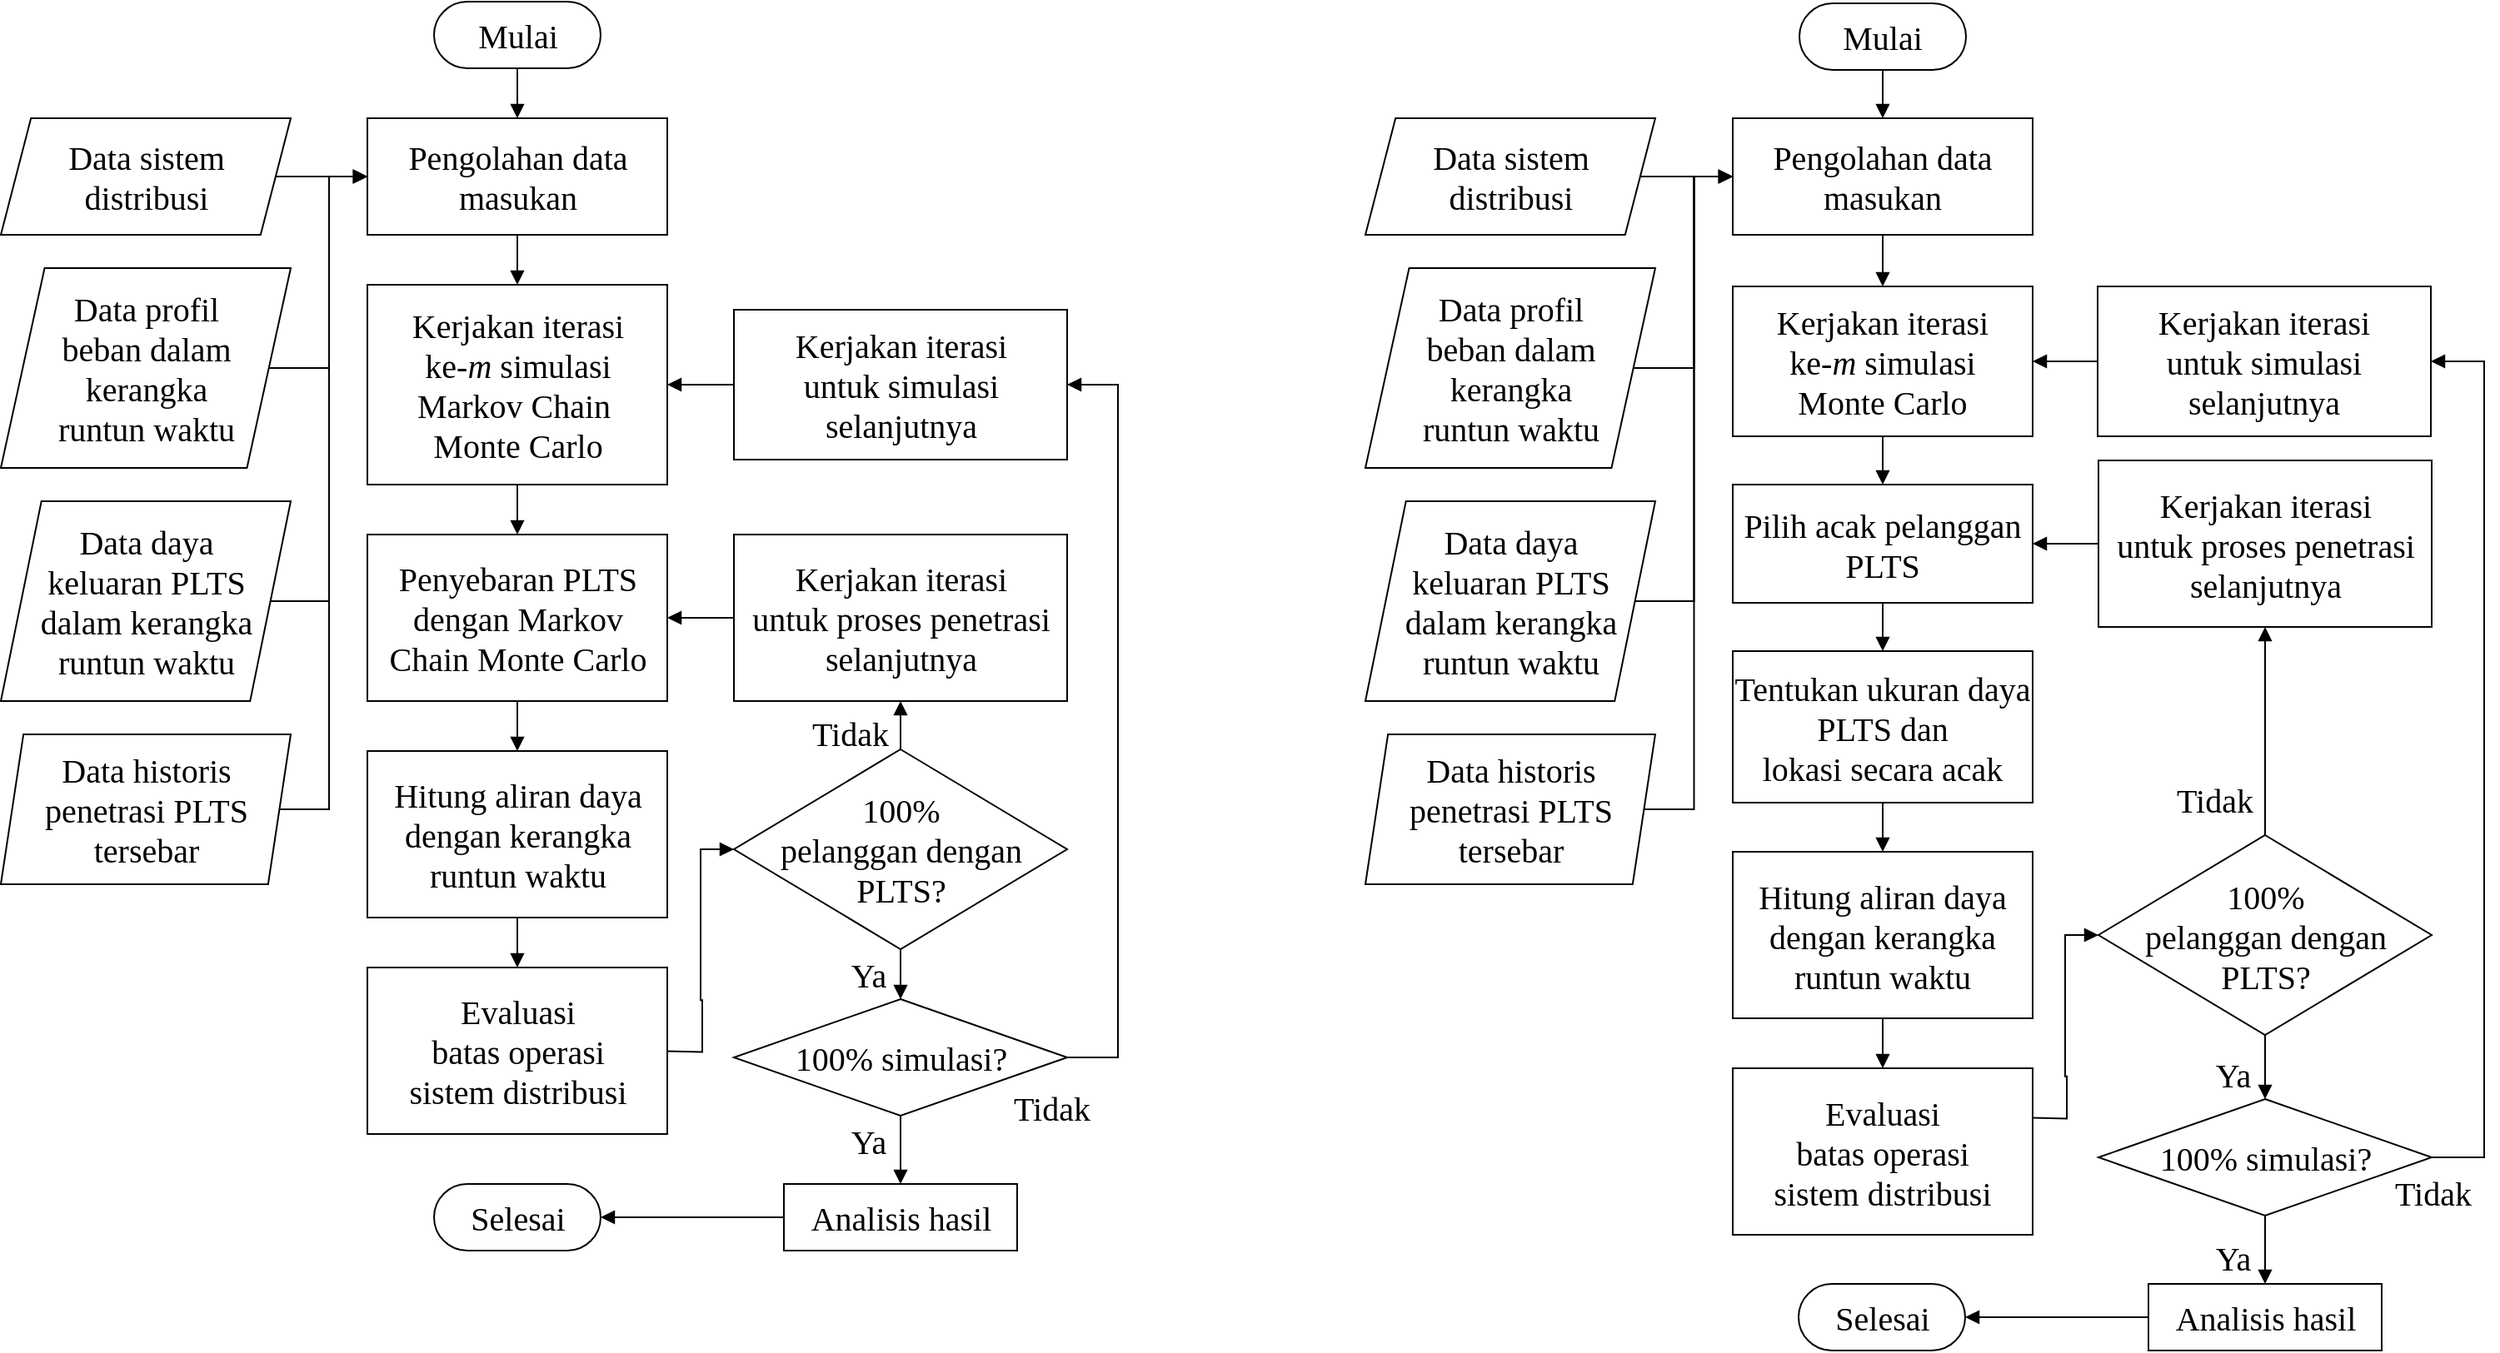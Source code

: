 <mxfile version="12.3.2" type="device" pages="1"><diagram id="RzUcazifK0P76_JWVGrr" name="Page-1"><mxGraphModel dx="2158" dy="894" grid="1" gridSize="10" guides="1" tooltips="1" connect="1" arrows="1" fold="1" page="1" pageScale="1" pageWidth="827" pageHeight="1169" math="0" shadow="0"><root><mxCell id="0"/><mxCell id="1" parent="0"/><mxCell id="_XPoxFlTdei7pVSEZjpx-5" style="edgeStyle=orthogonalEdgeStyle;rounded=0;orthogonalLoop=1;jettySize=auto;html=1;entryX=0.5;entryY=0;entryDx=0;entryDy=0;strokeWidth=1;fontFamily=Times New Roman;fontSize=12;endArrow=block;endFill=1;" parent="1" source="87Au6dyF0l1PyZQD8KVh-159" target="87Au6dyF0l1PyZQD8KVh-161" edge="1"><mxGeometry relative="1" as="geometry"/></mxCell><mxCell id="87Au6dyF0l1PyZQD8KVh-159" value="Kerjakan iterasi&lt;br&gt;ke-&lt;i&gt;m&lt;/i&gt;&amp;nbsp;simulasi Markov Chain&amp;nbsp; Monte Carlo" style="rounded=0;whiteSpace=wrap;html=1;strokeColor=#000000;strokeWidth=1;fillColor=#FFFFFF;fontFamily=Times New Roman;fontSize=20;align=center;" parent="1" vertex="1"><mxGeometry x="-520.5" y="969" width="180" height="120" as="geometry"/></mxCell><mxCell id="_XPoxFlTdei7pVSEZjpx-7" style="edgeStyle=orthogonalEdgeStyle;rounded=0;orthogonalLoop=1;jettySize=auto;html=1;entryX=0.5;entryY=0;entryDx=0;entryDy=0;endArrow=block;endFill=1;strokeWidth=1;fontFamily=Times New Roman;fontSize=12;" parent="1" source="87Au6dyF0l1PyZQD8KVh-161" target="87Au6dyF0l1PyZQD8KVh-167" edge="1"><mxGeometry relative="1" as="geometry"/></mxCell><mxCell id="87Au6dyF0l1PyZQD8KVh-161" value="Penyebaran PLTS dengan Markov Chain&amp;nbsp;Monte Carlo" style="rounded=0;whiteSpace=wrap;html=1;strokeColor=#000000;strokeWidth=1;fillColor=#FFFFFF;fontFamily=Times New Roman;fontSize=20;align=center;" parent="1" vertex="1"><mxGeometry x="-520.5" y="1119" width="180" height="100" as="geometry"/></mxCell><mxCell id="_XPoxFlTdei7pVSEZjpx-27" style="edgeStyle=orthogonalEdgeStyle;rounded=0;orthogonalLoop=1;jettySize=auto;html=1;entryX=0.5;entryY=0;entryDx=0;entryDy=0;endArrow=block;endFill=1;strokeWidth=1;fontFamily=Times New Roman;fontSize=12;" parent="1" source="87Au6dyF0l1PyZQD8KVh-167" target="87Au6dyF0l1PyZQD8KVh-175" edge="1"><mxGeometry relative="1" as="geometry"/></mxCell><mxCell id="87Au6dyF0l1PyZQD8KVh-167" value="Hitung aliran daya dengan kerangka runtun waktu" style="rounded=0;whiteSpace=wrap;html=1;strokeColor=#000000;strokeWidth=1;fillColor=#FFFFFF;fontFamily=Times New Roman;fontSize=20;align=center;" parent="1" vertex="1"><mxGeometry x="-520.5" y="1249" width="180" height="100" as="geometry"/></mxCell><mxCell id="_XPoxFlTdei7pVSEZjpx-22" style="edgeStyle=orthogonalEdgeStyle;rounded=0;orthogonalLoop=1;jettySize=auto;html=1;entryX=0;entryY=0.5;entryDx=0;entryDy=0;endArrow=block;endFill=1;strokeWidth=1;fontFamily=Times New Roman;fontSize=12;" parent="1" source="87Au6dyF0l1PyZQD8KVh-169" target="_XPoxFlTdei7pVSEZjpx-14" edge="1"><mxGeometry relative="1" as="geometry"/></mxCell><mxCell id="87Au6dyF0l1PyZQD8KVh-169" value="Data sistem&lt;br&gt;distribusi" style="shape=parallelogram;perimeter=parallelogramPerimeter;whiteSpace=wrap;html=1;strokeColor=#000000;strokeWidth=1;fillColor=#FFFFFF;fontFamily=Times New Roman;fontSize=20;align=center;size=0.104;" parent="1" vertex="1"><mxGeometry x="-740.5" y="869" width="174" height="70" as="geometry"/></mxCell><mxCell id="_XPoxFlTdei7pVSEZjpx-19" style="edgeStyle=orthogonalEdgeStyle;rounded=0;orthogonalLoop=1;jettySize=auto;html=1;entryX=0;entryY=0.5;entryDx=0;entryDy=0;endArrow=block;endFill=1;strokeWidth=1;fontFamily=Times New Roman;fontSize=12;" parent="1" source="87Au6dyF0l1PyZQD8KVh-171" target="_XPoxFlTdei7pVSEZjpx-14" edge="1"><mxGeometry relative="1" as="geometry"/></mxCell><mxCell id="87Au6dyF0l1PyZQD8KVh-171" value="Data profil&lt;br&gt;beban dalam kerangka&lt;br&gt;runtun waktu" style="shape=parallelogram;perimeter=parallelogramPerimeter;whiteSpace=wrap;html=1;strokeColor=#000000;strokeWidth=1;fillColor=#FFFFFF;fontFamily=Times New Roman;fontSize=20;align=center;size=0.151;" parent="1" vertex="1"><mxGeometry x="-740.5" y="959" width="174" height="120" as="geometry"/></mxCell><mxCell id="_XPoxFlTdei7pVSEZjpx-18" style="edgeStyle=orthogonalEdgeStyle;rounded=0;orthogonalLoop=1;jettySize=auto;html=1;entryX=0;entryY=0.5;entryDx=0;entryDy=0;endArrow=block;endFill=1;strokeWidth=1;fontFamily=Times New Roman;fontSize=12;" parent="1" source="87Au6dyF0l1PyZQD8KVh-173" target="_XPoxFlTdei7pVSEZjpx-14" edge="1"><mxGeometry relative="1" as="geometry"/></mxCell><mxCell id="87Au6dyF0l1PyZQD8KVh-173" value="Data daya &lt;br&gt;keluaran PLTS&lt;br&gt;dalam kerangka&lt;br&gt;runtun waktu" style="shape=parallelogram;perimeter=parallelogramPerimeter;whiteSpace=wrap;html=1;strokeColor=#000000;strokeWidth=1;fillColor=#FFFFFF;fontFamily=Times New Roman;fontSize=20;align=center;size=0.14;" parent="1" vertex="1"><mxGeometry x="-740.5" y="1099" width="174" height="120" as="geometry"/></mxCell><mxCell id="_XPoxFlTdei7pVSEZjpx-9" style="edgeStyle=orthogonalEdgeStyle;rounded=0;orthogonalLoop=1;jettySize=auto;html=1;entryX=0;entryY=0.5;entryDx=0;entryDy=0;endArrow=block;endFill=1;strokeWidth=1;fontFamily=Times New Roman;fontSize=12;" parent="1" target="87Au6dyF0l1PyZQD8KVh-182" edge="1"><mxGeometry relative="1" as="geometry"><mxPoint x="-340.5" y="1429.286" as="sourcePoint"/></mxGeometry></mxCell><mxCell id="87Au6dyF0l1PyZQD8KVh-175" value="Evaluasi&lt;br&gt;batas operasi&lt;br&gt;sistem distribusi" style="rounded=0;whiteSpace=wrap;html=1;strokeColor=#000000;strokeWidth=1;fillColor=#FFFFFF;fontFamily=Times New Roman;fontSize=20;align=center;" parent="1" vertex="1"><mxGeometry x="-520.5" y="1379" width="180" height="100" as="geometry"/></mxCell><mxCell id="_XPoxFlTdei7pVSEZjpx-73" style="edgeStyle=orthogonalEdgeStyle;rounded=0;orthogonalLoop=1;jettySize=auto;html=1;entryX=1;entryY=0.5;entryDx=0;entryDy=0;endArrow=block;endFill=1;strokeWidth=1;fontFamily=Times New Roman;fontSize=12;" parent="1" source="87Au6dyF0l1PyZQD8KVh-177" target="87Au6dyF0l1PyZQD8KVh-159" edge="1"><mxGeometry relative="1" as="geometry"/></mxCell><mxCell id="87Au6dyF0l1PyZQD8KVh-177" value="Kerjakan iterasi&lt;br&gt;untuk simulasi&lt;br&gt;selanjutnya" style="rounded=0;whiteSpace=wrap;html=1;strokeColor=#000000;strokeWidth=1;fillColor=#FFFFFF;fontFamily=Times New Roman;fontSize=20;align=center;" parent="1" vertex="1"><mxGeometry x="-300.5" y="984" width="200" height="90" as="geometry"/></mxCell><mxCell id="_XPoxFlTdei7pVSEZjpx-28" style="edgeStyle=orthogonalEdgeStyle;rounded=0;orthogonalLoop=1;jettySize=auto;html=1;entryX=1;entryY=0.5;entryDx=0;entryDy=0;endArrow=block;endFill=1;strokeWidth=1;fontFamily=Times New Roman;fontSize=12;" parent="1" source="87Au6dyF0l1PyZQD8KVh-179" target="87Au6dyF0l1PyZQD8KVh-161" edge="1"><mxGeometry relative="1" as="geometry"/></mxCell><mxCell id="87Au6dyF0l1PyZQD8KVh-179" value="Kerjakan iterasi&lt;br&gt;untuk proses penetrasi selanjutnya" style="rounded=0;whiteSpace=wrap;html=1;strokeColor=#000000;strokeWidth=1;fillColor=#FFFFFF;fontFamily=Times New Roman;fontSize=20;align=center;" parent="1" vertex="1"><mxGeometry x="-300.5" y="1119" width="200" height="100" as="geometry"/></mxCell><mxCell id="87Au6dyF0l1PyZQD8KVh-180" value="" style="edgeStyle=orthogonalEdgeStyle;rounded=0;orthogonalLoop=1;jettySize=auto;html=1;endArrow=block;endFill=1;strokeColor=#000000;strokeWidth=1;fillColor=#00CCCC;fontFamily=Times New Roman;fontSize=20;" parent="1" source="87Au6dyF0l1PyZQD8KVh-182" target="87Au6dyF0l1PyZQD8KVh-179" edge="1"><mxGeometry relative="1" as="geometry"/></mxCell><mxCell id="87Au6dyF0l1PyZQD8KVh-181" value="" style="edgeStyle=orthogonalEdgeStyle;rounded=0;orthogonalLoop=1;jettySize=auto;html=1;endArrow=block;endFill=1;strokeColor=#000000;strokeWidth=1;fillColor=#00CCCC;fontFamily=Times New Roman;fontSize=20;" parent="1" source="87Au6dyF0l1PyZQD8KVh-182" target="87Au6dyF0l1PyZQD8KVh-185" edge="1"><mxGeometry relative="1" as="geometry"/></mxCell><mxCell id="87Au6dyF0l1PyZQD8KVh-182" value="100%&lt;br&gt;pelanggan dengan PLTS?" style="rhombus;whiteSpace=wrap;html=1;strokeColor=#000000;strokeWidth=1;fillColor=#FFFFFF;fontFamily=Times New Roman;fontSize=20;align=center;" parent="1" vertex="1"><mxGeometry x="-300.5" y="1248" width="200" height="120" as="geometry"/></mxCell><mxCell id="_XPoxFlTdei7pVSEZjpx-23" style="edgeStyle=orthogonalEdgeStyle;rounded=0;orthogonalLoop=1;jettySize=auto;html=1;endArrow=block;endFill=1;strokeWidth=1;fontFamily=Times New Roman;fontSize=12;" parent="1" source="87Au6dyF0l1PyZQD8KVh-185" target="87Au6dyF0l1PyZQD8KVh-188" edge="1"><mxGeometry relative="1" as="geometry"/></mxCell><mxCell id="_XPoxFlTdei7pVSEZjpx-71" style="edgeStyle=orthogonalEdgeStyle;rounded=0;orthogonalLoop=1;jettySize=auto;html=1;entryX=1;entryY=0.5;entryDx=0;entryDy=0;endArrow=block;endFill=1;strokeWidth=1;fontFamily=Times New Roman;fontSize=12;" parent="1" source="87Au6dyF0l1PyZQD8KVh-185" target="87Au6dyF0l1PyZQD8KVh-177" edge="1"><mxGeometry relative="1" as="geometry"><Array as="points"><mxPoint x="-70" y="1433"/><mxPoint x="-70" y="1029"/></Array></mxGeometry></mxCell><mxCell id="87Au6dyF0l1PyZQD8KVh-185" value="100% simulasi?" style="rhombus;whiteSpace=wrap;html=1;strokeColor=#000000;strokeWidth=1;fillColor=#FFFFFF;fontFamily=Times New Roman;fontSize=20;align=center;" parent="1" vertex="1"><mxGeometry x="-300.5" y="1398" width="200" height="70" as="geometry"/></mxCell><mxCell id="ApgZQcNr8wpXJU-wiXLC-18" value="" style="edgeStyle=orthogonalEdgeStyle;rounded=0;orthogonalLoop=1;jettySize=auto;html=1;endArrow=block;endFill=1;strokeWidth=1;fontFamily=Times New Roman;entryX=1;entryY=0.5;entryDx=0;entryDy=0;" parent="1" source="87Au6dyF0l1PyZQD8KVh-188" target="_XPoxFlTdei7pVSEZjpx-4" edge="1"><mxGeometry relative="1" as="geometry"><mxPoint x="-261" y="1514" as="targetPoint"/></mxGeometry></mxCell><mxCell id="87Au6dyF0l1PyZQD8KVh-188" value="Analisis hasil" style="rounded=0;whiteSpace=wrap;html=1;strokeColor=#000000;strokeWidth=1;fillColor=#FFFFFF;fontFamily=Times New Roman;fontSize=20;align=center;" parent="1" vertex="1"><mxGeometry x="-270.5" y="1509" width="140" height="40" as="geometry"/></mxCell><mxCell id="87Au6dyF0l1PyZQD8KVh-189" value="Tidak" style="text;html=1;align=center;verticalAlign=middle;resizable=0;points=[];;autosize=1;fontSize=20;fontFamily=Times New Roman;strokeWidth=1;" parent="1" vertex="1"><mxGeometry x="-261.5" y="1223" width="60" height="30" as="geometry"/></mxCell><mxCell id="87Au6dyF0l1PyZQD8KVh-190" value="Tidak" style="text;html=1;align=center;verticalAlign=middle;resizable=0;points=[];;autosize=1;fontSize=20;fontFamily=Times New Roman;strokeWidth=1;" parent="1" vertex="1"><mxGeometry x="-140.5" y="1448" width="60" height="30" as="geometry"/></mxCell><mxCell id="87Au6dyF0l1PyZQD8KVh-191" value="Ya" style="text;html=1;align=center;verticalAlign=middle;resizable=0;points=[];;autosize=1;fontSize=20;fontFamily=Times New Roman;strokeWidth=1;" parent="1" vertex="1"><mxGeometry x="-240.5" y="1368" width="40" height="30" as="geometry"/></mxCell><mxCell id="87Au6dyF0l1PyZQD8KVh-192" value="Ya" style="text;html=1;align=center;verticalAlign=middle;resizable=0;points=[];;autosize=1;fontSize=20;fontFamily=Times New Roman;strokeWidth=1;" parent="1" vertex="1"><mxGeometry x="-240.5" y="1468" width="40" height="30" as="geometry"/></mxCell><mxCell id="_XPoxFlTdei7pVSEZjpx-21" style="edgeStyle=orthogonalEdgeStyle;rounded=0;orthogonalLoop=1;jettySize=auto;html=1;entryX=0.5;entryY=0;entryDx=0;entryDy=0;endArrow=block;endFill=1;strokeWidth=1;fontFamily=Times New Roman;fontSize=12;" parent="1" source="_XPoxFlTdei7pVSEZjpx-1" target="_XPoxFlTdei7pVSEZjpx-14" edge="1"><mxGeometry relative="1" as="geometry"/></mxCell><mxCell id="_XPoxFlTdei7pVSEZjpx-1" value="Mulai" style="rounded=1;whiteSpace=wrap;html=1;arcSize=50;fontFamily=Times New Roman;fontSize=20;strokeWidth=1;" parent="1" vertex="1"><mxGeometry x="-480.5" y="799" width="100" height="40" as="geometry"/></mxCell><mxCell id="_XPoxFlTdei7pVSEZjpx-4" value="Selesai" style="rounded=1;whiteSpace=wrap;html=1;arcSize=50;fontFamily=Times New Roman;fontSize=20;strokeWidth=1;" parent="1" vertex="1"><mxGeometry x="-480.5" y="1509" width="100" height="40" as="geometry"/></mxCell><mxCell id="_XPoxFlTdei7pVSEZjpx-15" style="edgeStyle=orthogonalEdgeStyle;rounded=0;orthogonalLoop=1;jettySize=auto;html=1;entryX=0.5;entryY=0;entryDx=0;entryDy=0;endArrow=block;endFill=1;strokeWidth=1;fontFamily=Times New Roman;fontSize=12;" parent="1" source="_XPoxFlTdei7pVSEZjpx-14" target="87Au6dyF0l1PyZQD8KVh-159" edge="1"><mxGeometry relative="1" as="geometry"/></mxCell><mxCell id="_XPoxFlTdei7pVSEZjpx-14" value="Pengolahan data masukan" style="rounded=0;whiteSpace=wrap;html=1;strokeColor=#000000;strokeWidth=1;fillColor=#FFFFFF;fontFamily=Times New Roman;fontSize=20;align=center;" parent="1" vertex="1"><mxGeometry x="-520.5" y="869" width="180" height="70" as="geometry"/></mxCell><mxCell id="_XPoxFlTdei7pVSEZjpx-17" style="edgeStyle=orthogonalEdgeStyle;rounded=0;orthogonalLoop=1;jettySize=auto;html=1;entryX=0;entryY=0.5;entryDx=0;entryDy=0;endArrow=block;endFill=1;strokeWidth=1;fontFamily=Times New Roman;fontSize=12;" parent="1" source="_XPoxFlTdei7pVSEZjpx-16" target="_XPoxFlTdei7pVSEZjpx-14" edge="1"><mxGeometry relative="1" as="geometry"/></mxCell><mxCell id="_XPoxFlTdei7pVSEZjpx-16" value="Data historis&lt;br&gt;penetrasi PLTS&lt;br&gt;tersebar" style="shape=parallelogram;perimeter=parallelogramPerimeter;whiteSpace=wrap;html=1;strokeColor=#000000;strokeWidth=1;fillColor=#FFFFFF;fontFamily=Times New Roman;fontSize=20;align=center;size=0.078;" parent="1" vertex="1"><mxGeometry x="-740.5" y="1239" width="174" height="90" as="geometry"/></mxCell><mxCell id="_XPoxFlTdei7pVSEZjpx-29" style="edgeStyle=orthogonalEdgeStyle;rounded=0;orthogonalLoop=1;jettySize=auto;html=1;entryX=0.5;entryY=0;entryDx=0;entryDy=0;strokeWidth=1;fontFamily=Times New Roman;fontSize=12;endArrow=block;endFill=1;" parent="1" source="_XPoxFlTdei7pVSEZjpx-30" target="_XPoxFlTdei7pVSEZjpx-32" edge="1"><mxGeometry relative="1" as="geometry"/></mxCell><mxCell id="_XPoxFlTdei7pVSEZjpx-30" value="Kerjakan iterasi&lt;br&gt;ke-&lt;i&gt;m&lt;/i&gt;&amp;nbsp;simulasi&lt;br&gt;Monte Carlo" style="rounded=0;whiteSpace=wrap;html=1;strokeColor=#000000;strokeWidth=1;fillColor=#FFFFFF;fontFamily=Times New Roman;fontSize=20;align=center;" parent="1" vertex="1"><mxGeometry x="299" y="970" width="180" height="90" as="geometry"/></mxCell><mxCell id="_XPoxFlTdei7pVSEZjpx-67" style="edgeStyle=orthogonalEdgeStyle;rounded=0;orthogonalLoop=1;jettySize=auto;html=1;entryX=0.5;entryY=0;entryDx=0;entryDy=0;endArrow=block;endFill=1;strokeWidth=1;fontFamily=Times New Roman;fontSize=12;" parent="1" source="_XPoxFlTdei7pVSEZjpx-32" target="_XPoxFlTdei7pVSEZjpx-66" edge="1"><mxGeometry relative="1" as="geometry"/></mxCell><mxCell id="_XPoxFlTdei7pVSEZjpx-32" value="Pilih acak pelanggan PLTS" style="rounded=0;whiteSpace=wrap;html=1;strokeColor=#000000;strokeWidth=1;fillColor=#FFFFFF;fontFamily=Times New Roman;fontSize=20;align=center;" parent="1" vertex="1"><mxGeometry x="299" y="1089" width="180" height="71" as="geometry"/></mxCell><mxCell id="_XPoxFlTdei7pVSEZjpx-33" style="edgeStyle=orthogonalEdgeStyle;rounded=0;orthogonalLoop=1;jettySize=auto;html=1;entryX=0.5;entryY=0;entryDx=0;entryDy=0;endArrow=block;endFill=1;strokeWidth=1;fontFamily=Times New Roman;fontSize=12;" parent="1" source="_XPoxFlTdei7pVSEZjpx-34" target="_XPoxFlTdei7pVSEZjpx-42" edge="1"><mxGeometry relative="1" as="geometry"/></mxCell><mxCell id="_XPoxFlTdei7pVSEZjpx-34" value="Hitung aliran daya dengan kerangka runtun waktu" style="rounded=0;whiteSpace=wrap;html=1;strokeColor=#000000;strokeWidth=1;fillColor=#FFFFFF;fontFamily=Times New Roman;fontSize=20;align=center;" parent="1" vertex="1"><mxGeometry x="299" y="1309.5" width="180" height="100" as="geometry"/></mxCell><mxCell id="_XPoxFlTdei7pVSEZjpx-35" style="edgeStyle=orthogonalEdgeStyle;rounded=0;orthogonalLoop=1;jettySize=auto;html=1;entryX=0;entryY=0.5;entryDx=0;entryDy=0;endArrow=block;endFill=1;strokeWidth=1;fontFamily=Times New Roman;fontSize=12;" parent="1" source="_XPoxFlTdei7pVSEZjpx-36" target="_XPoxFlTdei7pVSEZjpx-63" edge="1"><mxGeometry relative="1" as="geometry"/></mxCell><mxCell id="_XPoxFlTdei7pVSEZjpx-36" value="Data sistem&lt;br&gt;distribusi" style="shape=parallelogram;perimeter=parallelogramPerimeter;whiteSpace=wrap;html=1;strokeColor=#000000;strokeWidth=1;fillColor=#FFFFFF;fontFamily=Times New Roman;fontSize=20;align=center;size=0.104;" parent="1" vertex="1"><mxGeometry x="78.5" y="869" width="174" height="70" as="geometry"/></mxCell><mxCell id="_XPoxFlTdei7pVSEZjpx-37" style="edgeStyle=orthogonalEdgeStyle;rounded=0;orthogonalLoop=1;jettySize=auto;html=1;entryX=0;entryY=0.5;entryDx=0;entryDy=0;endArrow=block;endFill=1;strokeWidth=1;fontFamily=Times New Roman;fontSize=12;" parent="1" source="_XPoxFlTdei7pVSEZjpx-38" target="_XPoxFlTdei7pVSEZjpx-63" edge="1"><mxGeometry relative="1" as="geometry"/></mxCell><mxCell id="_XPoxFlTdei7pVSEZjpx-38" value="Data profil&lt;br&gt;beban dalam kerangka&lt;br&gt;runtun waktu" style="shape=parallelogram;perimeter=parallelogramPerimeter;whiteSpace=wrap;html=1;strokeColor=#000000;strokeWidth=1;fillColor=#FFFFFF;fontFamily=Times New Roman;fontSize=20;align=center;size=0.151;" parent="1" vertex="1"><mxGeometry x="78.5" y="959" width="174" height="120" as="geometry"/></mxCell><mxCell id="_XPoxFlTdei7pVSEZjpx-39" style="edgeStyle=orthogonalEdgeStyle;rounded=0;orthogonalLoop=1;jettySize=auto;html=1;entryX=0;entryY=0.5;entryDx=0;entryDy=0;endArrow=block;endFill=1;strokeWidth=1;fontFamily=Times New Roman;fontSize=12;" parent="1" source="_XPoxFlTdei7pVSEZjpx-40" target="_XPoxFlTdei7pVSEZjpx-63" edge="1"><mxGeometry relative="1" as="geometry"/></mxCell><mxCell id="_XPoxFlTdei7pVSEZjpx-40" value="Data daya &lt;br&gt;keluaran PLTS&lt;br&gt;dalam kerangka&lt;br&gt;runtun waktu" style="shape=parallelogram;perimeter=parallelogramPerimeter;whiteSpace=wrap;html=1;strokeColor=#000000;strokeWidth=1;fillColor=#FFFFFF;fontFamily=Times New Roman;fontSize=20;align=center;size=0.14;" parent="1" vertex="1"><mxGeometry x="78.5" y="1099" width="174" height="120" as="geometry"/></mxCell><mxCell id="_XPoxFlTdei7pVSEZjpx-41" style="edgeStyle=orthogonalEdgeStyle;rounded=0;orthogonalLoop=1;jettySize=auto;html=1;entryX=0;entryY=0.5;entryDx=0;entryDy=0;endArrow=block;endFill=1;strokeWidth=1;fontFamily=Times New Roman;fontSize=12;" parent="1" target="_XPoxFlTdei7pVSEZjpx-49" edge="1"><mxGeometry relative="1" as="geometry"><mxPoint x="478.5" y="1469.286" as="sourcePoint"/></mxGeometry></mxCell><mxCell id="_XPoxFlTdei7pVSEZjpx-42" value="Evaluasi&lt;br&gt;batas operasi&lt;br&gt;sistem distribusi" style="rounded=0;whiteSpace=wrap;html=1;strokeColor=#000000;strokeWidth=1;fillColor=#FFFFFF;fontFamily=Times New Roman;fontSize=20;align=center;" parent="1" vertex="1"><mxGeometry x="299" y="1439.5" width="180" height="100" as="geometry"/></mxCell><mxCell id="_XPoxFlTdei7pVSEZjpx-76" style="edgeStyle=orthogonalEdgeStyle;rounded=0;orthogonalLoop=1;jettySize=auto;html=1;entryX=1;entryY=0.5;entryDx=0;entryDy=0;endArrow=block;endFill=1;strokeWidth=1;fontFamily=Times New Roman;fontSize=12;" parent="1" source="_XPoxFlTdei7pVSEZjpx-44" target="_XPoxFlTdei7pVSEZjpx-30" edge="1"><mxGeometry relative="1" as="geometry"/></mxCell><mxCell id="_XPoxFlTdei7pVSEZjpx-44" value="Kerjakan iterasi&lt;br&gt;untuk simulasi&lt;br&gt;selanjutnya" style="rounded=0;whiteSpace=wrap;html=1;strokeColor=#000000;strokeWidth=1;fillColor=#FFFFFF;fontFamily=Times New Roman;fontSize=20;align=center;" parent="1" vertex="1"><mxGeometry x="518" y="970" width="200" height="90" as="geometry"/></mxCell><mxCell id="_XPoxFlTdei7pVSEZjpx-72" style="edgeStyle=orthogonalEdgeStyle;rounded=0;orthogonalLoop=1;jettySize=auto;html=1;endArrow=block;endFill=1;strokeWidth=1;fontFamily=Times New Roman;fontSize=12;" parent="1" source="_XPoxFlTdei7pVSEZjpx-46" target="_XPoxFlTdei7pVSEZjpx-32" edge="1"><mxGeometry relative="1" as="geometry"/></mxCell><mxCell id="_XPoxFlTdei7pVSEZjpx-46" value="Kerjakan iterasi&lt;br&gt;untuk proses penetrasi selanjutnya" style="rounded=0;whiteSpace=wrap;html=1;strokeColor=#000000;strokeWidth=1;fillColor=#FFFFFF;fontFamily=Times New Roman;fontSize=20;align=center;" parent="1" vertex="1"><mxGeometry x="518.5" y="1074.5" width="200" height="100" as="geometry"/></mxCell><mxCell id="_XPoxFlTdei7pVSEZjpx-48" value="" style="edgeStyle=orthogonalEdgeStyle;rounded=0;orthogonalLoop=1;jettySize=auto;html=1;endArrow=block;endFill=1;strokeColor=#000000;strokeWidth=1;fillColor=#00CCCC;fontFamily=Times New Roman;fontSize=20;" parent="1" source="_XPoxFlTdei7pVSEZjpx-49" target="_XPoxFlTdei7pVSEZjpx-52" edge="1"><mxGeometry relative="1" as="geometry"/></mxCell><mxCell id="_XPoxFlTdei7pVSEZjpx-69" style="edgeStyle=orthogonalEdgeStyle;rounded=0;orthogonalLoop=1;jettySize=auto;html=1;entryX=0.5;entryY=1;entryDx=0;entryDy=0;endArrow=block;endFill=1;strokeWidth=1;fontFamily=Times New Roman;fontSize=12;" parent="1" source="_XPoxFlTdei7pVSEZjpx-49" target="_XPoxFlTdei7pVSEZjpx-46" edge="1"><mxGeometry relative="1" as="geometry"/></mxCell><mxCell id="_XPoxFlTdei7pVSEZjpx-49" value="100%&lt;br&gt;pelanggan dengan PLTS?" style="rhombus;whiteSpace=wrap;html=1;strokeColor=#000000;strokeWidth=1;fillColor=#FFFFFF;fontFamily=Times New Roman;fontSize=20;align=center;" parent="1" vertex="1"><mxGeometry x="518.5" y="1299.5" width="200" height="120" as="geometry"/></mxCell><mxCell id="_XPoxFlTdei7pVSEZjpx-51" style="edgeStyle=orthogonalEdgeStyle;rounded=0;orthogonalLoop=1;jettySize=auto;html=1;endArrow=block;endFill=1;strokeWidth=1;fontFamily=Times New Roman;fontSize=12;" parent="1" source="_XPoxFlTdei7pVSEZjpx-52" target="_XPoxFlTdei7pVSEZjpx-54" edge="1"><mxGeometry relative="1" as="geometry"/></mxCell><mxCell id="_XPoxFlTdei7pVSEZjpx-75" style="edgeStyle=orthogonalEdgeStyle;rounded=0;orthogonalLoop=1;jettySize=auto;html=1;entryX=1;entryY=0.5;entryDx=0;entryDy=0;endArrow=block;endFill=1;strokeWidth=1;fontFamily=Times New Roman;fontSize=12;" parent="1" source="_XPoxFlTdei7pVSEZjpx-52" target="_XPoxFlTdei7pVSEZjpx-44" edge="1"><mxGeometry relative="1" as="geometry"><Array as="points"><mxPoint x="750" y="1493"/><mxPoint x="750" y="1015"/></Array></mxGeometry></mxCell><mxCell id="_XPoxFlTdei7pVSEZjpx-52" value="100% simulasi?" style="rhombus;whiteSpace=wrap;html=1;strokeColor=#000000;strokeWidth=1;fillColor=#FFFFFF;fontFamily=Times New Roman;fontSize=20;align=center;" parent="1" vertex="1"><mxGeometry x="518.5" y="1458" width="200" height="70" as="geometry"/></mxCell><mxCell id="_XPoxFlTdei7pVSEZjpx-53" value="" style="edgeStyle=orthogonalEdgeStyle;rounded=0;orthogonalLoop=1;jettySize=auto;html=1;endArrow=block;endFill=1;strokeWidth=1;fontFamily=Times New Roman;entryX=1;entryY=0.5;entryDx=0;entryDy=0;" parent="1" source="_XPoxFlTdei7pVSEZjpx-54" target="_XPoxFlTdei7pVSEZjpx-61" edge="1"><mxGeometry relative="1" as="geometry"><mxPoint x="558" y="1544" as="targetPoint"/></mxGeometry></mxCell><mxCell id="_XPoxFlTdei7pVSEZjpx-54" value="Analisis hasil" style="rounded=0;whiteSpace=wrap;html=1;strokeColor=#000000;strokeWidth=1;fillColor=#FFFFFF;fontFamily=Times New Roman;fontSize=20;align=center;" parent="1" vertex="1"><mxGeometry x="548.5" y="1569" width="140" height="40" as="geometry"/></mxCell><mxCell id="_XPoxFlTdei7pVSEZjpx-55" value="Tidak" style="text;html=1;align=center;verticalAlign=middle;resizable=0;points=[];;autosize=1;fontSize=20;fontFamily=Times New Roman;strokeWidth=1;" parent="1" vertex="1"><mxGeometry x="557.5" y="1263" width="60" height="30" as="geometry"/></mxCell><mxCell id="_XPoxFlTdei7pVSEZjpx-56" value="Tidak" style="text;html=1;align=center;verticalAlign=middle;resizable=0;points=[];;autosize=1;fontSize=20;fontFamily=Times New Roman;strokeWidth=1;" parent="1" vertex="1"><mxGeometry x="688.5" y="1499" width="60" height="30" as="geometry"/></mxCell><mxCell id="_XPoxFlTdei7pVSEZjpx-57" value="Ya" style="text;html=1;align=center;verticalAlign=middle;resizable=0;points=[];;autosize=1;fontSize=20;fontFamily=Times New Roman;strokeWidth=1;" parent="1" vertex="1"><mxGeometry x="578.5" y="1428" width="40" height="30" as="geometry"/></mxCell><mxCell id="_XPoxFlTdei7pVSEZjpx-58" value="Ya" style="text;html=1;align=center;verticalAlign=middle;resizable=0;points=[];;autosize=1;fontSize=20;fontFamily=Times New Roman;strokeWidth=1;" parent="1" vertex="1"><mxGeometry x="578.5" y="1538" width="40" height="30" as="geometry"/></mxCell><mxCell id="_XPoxFlTdei7pVSEZjpx-59" style="edgeStyle=orthogonalEdgeStyle;rounded=0;orthogonalLoop=1;jettySize=auto;html=1;entryX=0.5;entryY=0;entryDx=0;entryDy=0;endArrow=block;endFill=1;strokeWidth=1;fontFamily=Times New Roman;fontSize=12;" parent="1" source="_XPoxFlTdei7pVSEZjpx-60" target="_XPoxFlTdei7pVSEZjpx-63" edge="1"><mxGeometry relative="1" as="geometry"/></mxCell><mxCell id="_XPoxFlTdei7pVSEZjpx-60" value="Mulai" style="rounded=1;whiteSpace=wrap;html=1;arcSize=50;fontFamily=Times New Roman;fontSize=20;strokeWidth=1;" parent="1" vertex="1"><mxGeometry x="339" y="800" width="100" height="40" as="geometry"/></mxCell><mxCell id="_XPoxFlTdei7pVSEZjpx-61" value="Selesai" style="rounded=1;whiteSpace=wrap;html=1;arcSize=50;fontFamily=Times New Roman;fontSize=20;strokeWidth=1;" parent="1" vertex="1"><mxGeometry x="338.5" y="1569" width="100" height="40" as="geometry"/></mxCell><mxCell id="_XPoxFlTdei7pVSEZjpx-62" style="edgeStyle=orthogonalEdgeStyle;rounded=0;orthogonalLoop=1;jettySize=auto;html=1;entryX=0.5;entryY=0;entryDx=0;entryDy=0;endArrow=block;endFill=1;strokeWidth=1;fontFamily=Times New Roman;fontSize=12;" parent="1" source="_XPoxFlTdei7pVSEZjpx-63" target="_XPoxFlTdei7pVSEZjpx-30" edge="1"><mxGeometry relative="1" as="geometry"/></mxCell><mxCell id="_XPoxFlTdei7pVSEZjpx-63" value="Pengolahan data masukan" style="rounded=0;whiteSpace=wrap;html=1;strokeColor=#000000;strokeWidth=1;fillColor=#FFFFFF;fontFamily=Times New Roman;fontSize=20;align=center;" parent="1" vertex="1"><mxGeometry x="299" y="869" width="180" height="70" as="geometry"/></mxCell><mxCell id="_XPoxFlTdei7pVSEZjpx-64" style="edgeStyle=orthogonalEdgeStyle;rounded=0;orthogonalLoop=1;jettySize=auto;html=1;entryX=0;entryY=0.5;entryDx=0;entryDy=0;endArrow=block;endFill=1;strokeWidth=1;fontFamily=Times New Roman;fontSize=12;" parent="1" source="_XPoxFlTdei7pVSEZjpx-65" target="_XPoxFlTdei7pVSEZjpx-63" edge="1"><mxGeometry relative="1" as="geometry"/></mxCell><mxCell id="_XPoxFlTdei7pVSEZjpx-65" value="Data historis&lt;br&gt;penetrasi PLTS&lt;br&gt;tersebar" style="shape=parallelogram;perimeter=parallelogramPerimeter;whiteSpace=wrap;html=1;strokeColor=#000000;strokeWidth=1;fillColor=#FFFFFF;fontFamily=Times New Roman;fontSize=20;align=center;size=0.078;" parent="1" vertex="1"><mxGeometry x="78.5" y="1239" width="174" height="90" as="geometry"/></mxCell><mxCell id="_XPoxFlTdei7pVSEZjpx-68" style="edgeStyle=orthogonalEdgeStyle;rounded=0;orthogonalLoop=1;jettySize=auto;html=1;entryX=0.5;entryY=0;entryDx=0;entryDy=0;endArrow=block;endFill=1;strokeWidth=1;fontFamily=Times New Roman;fontSize=12;" parent="1" source="_XPoxFlTdei7pVSEZjpx-66" target="_XPoxFlTdei7pVSEZjpx-34" edge="1"><mxGeometry relative="1" as="geometry"/></mxCell><mxCell id="_XPoxFlTdei7pVSEZjpx-66" value="Tentukan ukuran daya PLTS dan&lt;br&gt;lokasi secara acak" style="rounded=0;whiteSpace=wrap;html=1;strokeColor=#000000;strokeWidth=1;fillColor=#FFFFFF;fontFamily=Times New Roman;fontSize=20;align=center;" parent="1" vertex="1"><mxGeometry x="299" y="1189" width="180" height="91" as="geometry"/></mxCell></root></mxGraphModel></diagram></mxfile>